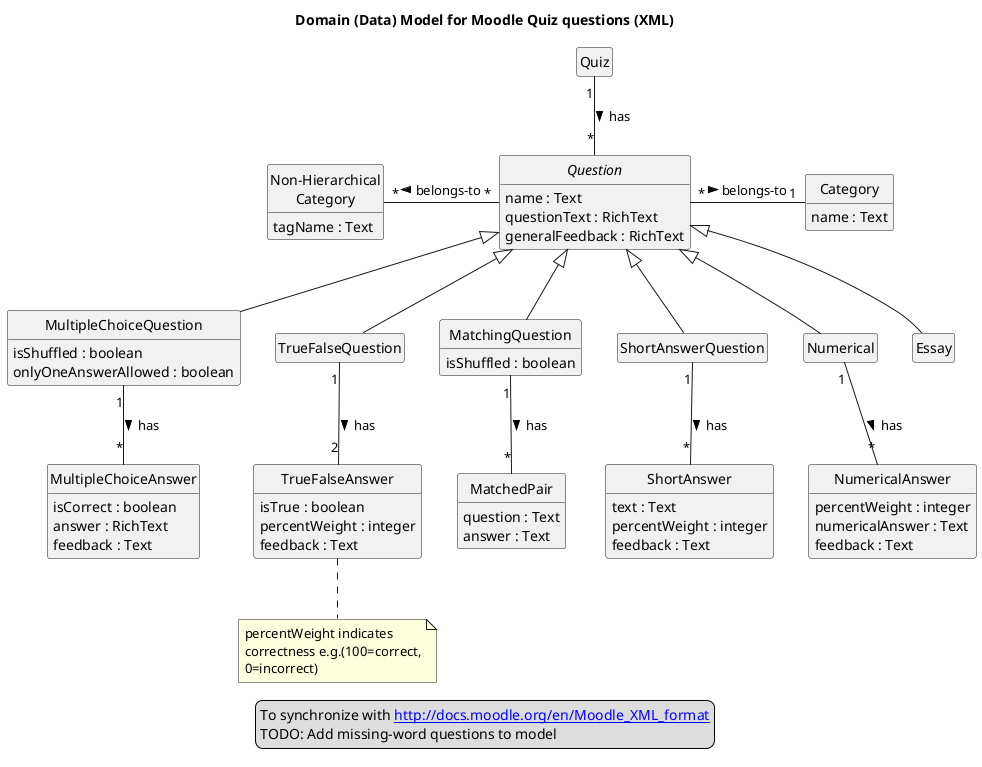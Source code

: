 @startuml
skinparam style strictuml
hide methods
hide empty members
title Domain (Data) Model for Moodle Quiz questions (XML)
class "Quiz" as Q {
}
class "Category" as C {
 name : Text
}

class "Non-Hierarchical\nCategory" as NHC {
  tagName : Text
}

abstract class "Question" as AQ {
  name : Text
  questionText : RichText
  generalFeedback : RichText
}
class "MultipleChoiceQuestion" as MCQ  extends AQ {
  isShuffled : boolean
 onlyOneAnswerAllowed : boolean
}

class "MultipleChoiceAnswer" as MCA   {
 isCorrect : boolean
 answer : RichText
 feedback : Text
}
MCQ "1" -- "*" MCA : has >

class "TrueFalseQuestion" as TFQ extends AQ {
}

class "TrueFalseAnswer" as TFA {
 isTrue : boolean
 percentWeight : integer
 feedback : Text
}

note bottom
percentWeight indicates 
correctness e.g.(100=correct,
0=incorrect)
end note

TFQ "1" -- "2" TFA : has >



class "MatchingQuestion" as MQ extends AQ {
isShuffled : boolean
}
class "MatchedPair" as SQ {
 question : Text
 answer : Text
}
MQ "1" -- "*" SQ : has >

class "ShortAnswerQuestion" as SAQ extends AQ {
}

class "ShortAnswer" as SA {
 text : Text 
 percentWeight : integer
 feedback : Text
}

SAQ "1" -- "*" SA : has >

class "Numerical" as NQ extends AQ {
}
class "NumericalAnswer" as NA {
 percentWeight : integer
 numericalAnswer : Text
 feedback : Text
}

NQ "1" -- "*" NA : has >

class "Essay" as EQ extends AQ {
}

Q "1" -- "*" AQ : has >
AQ "*" - "1" C : belongs-to >
AQ "*" -left- "*" NHC : belongs-to >

legend center
To synchronize with [[http://docs.moodle.org/en/Moodle_XML_format]]
TODO: Add missing-word questions to model
endlegend

@enduml
